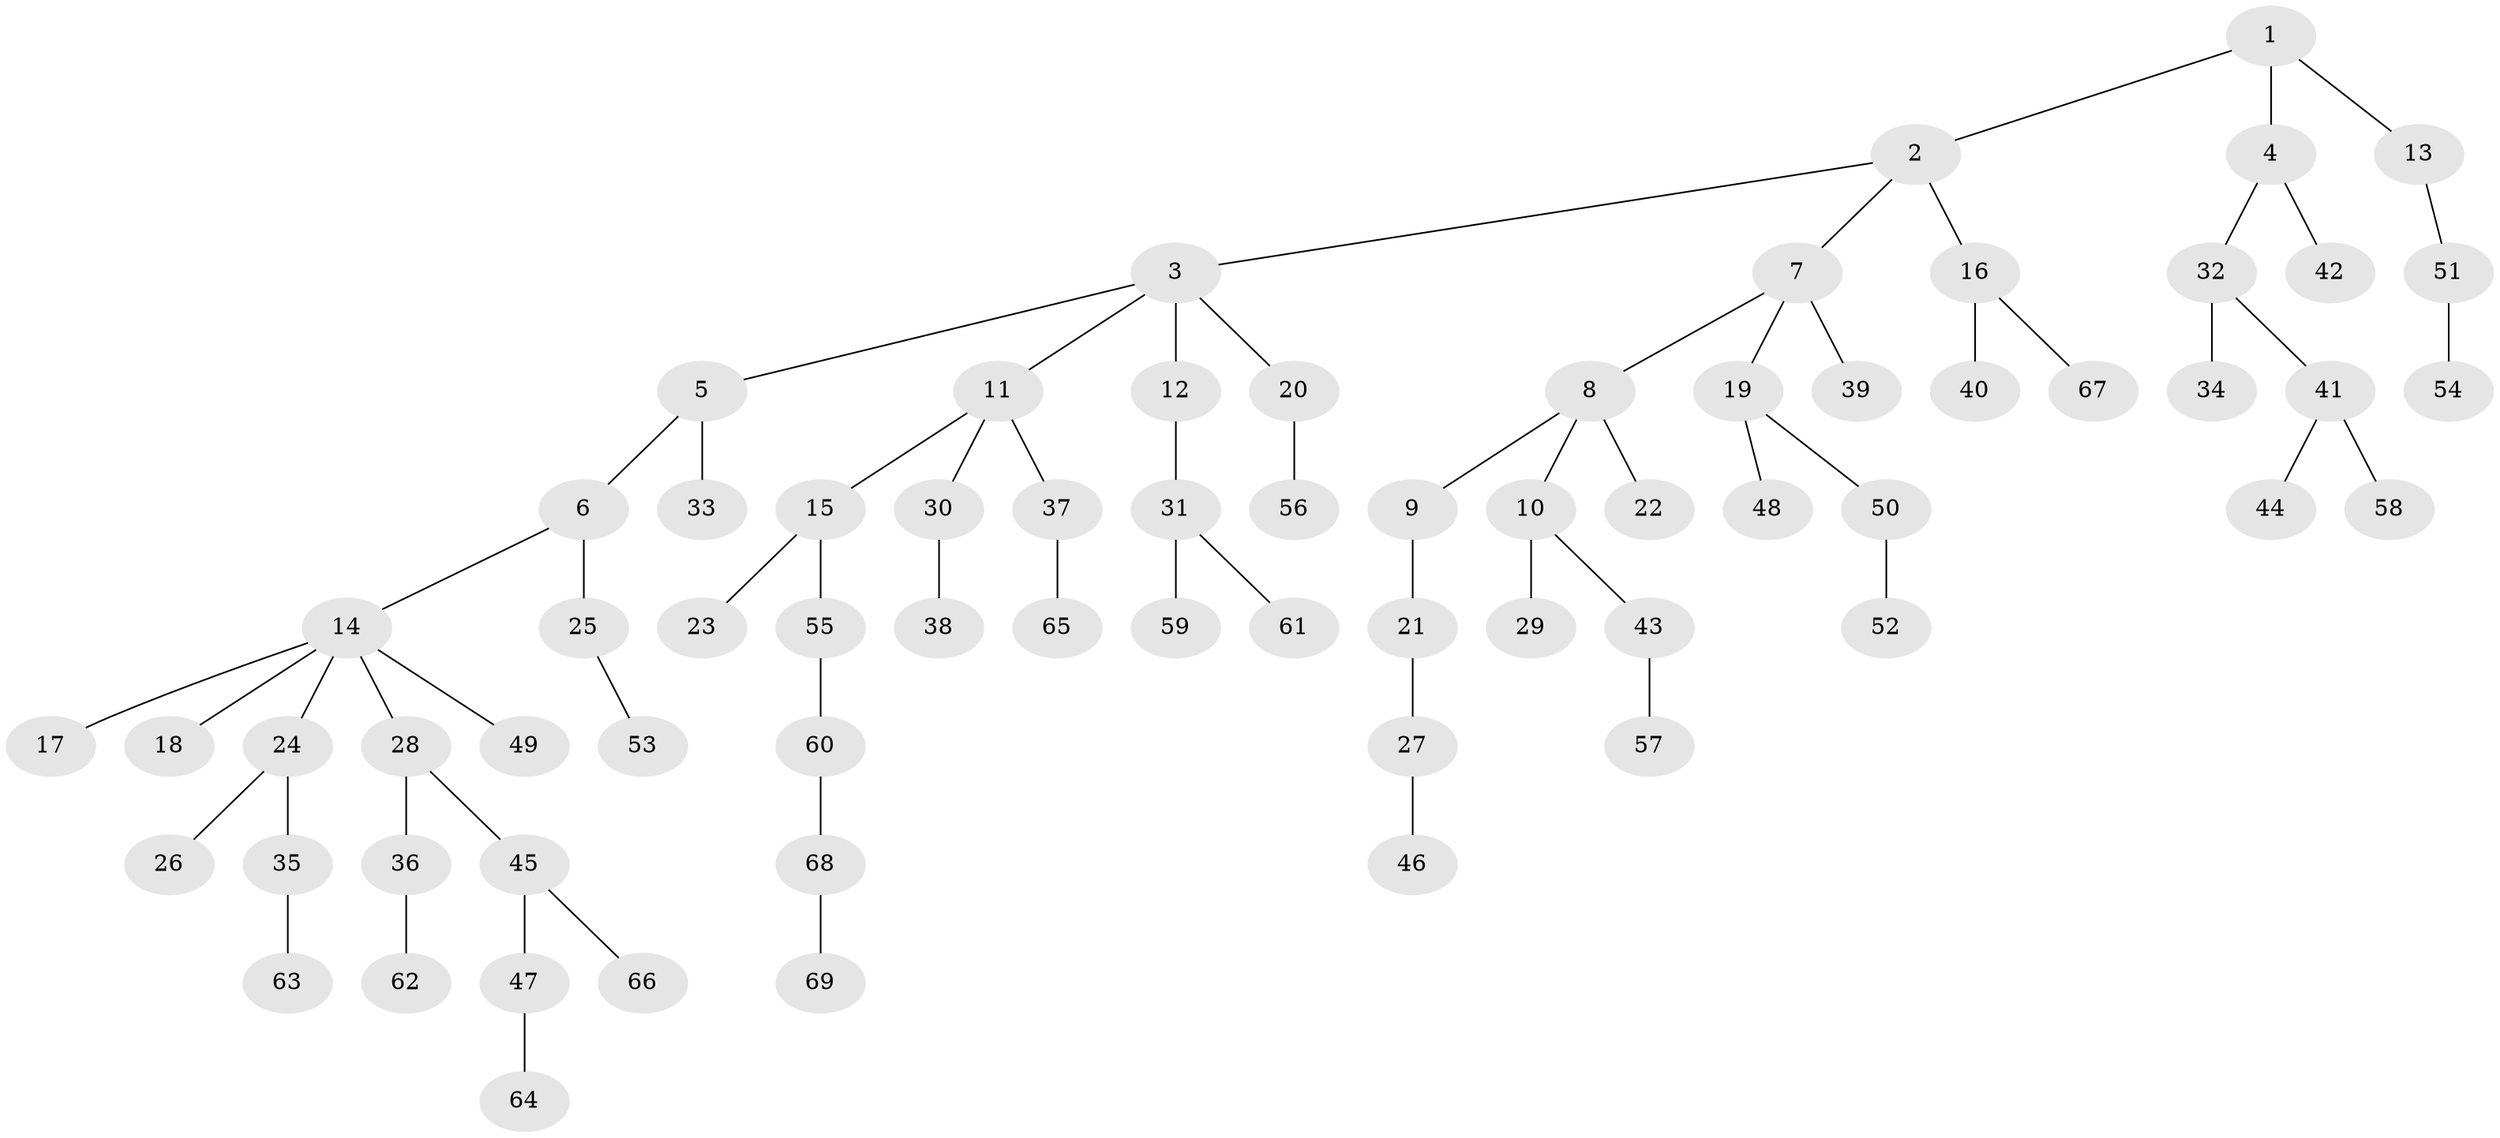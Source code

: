 // coarse degree distribution, {3: 0.14583333333333334, 5: 0.08333333333333333, 2: 0.08333333333333333, 4: 0.08333333333333333, 1: 0.6041666666666666}
// Generated by graph-tools (version 1.1) at 2025/24/03/03/25 07:24:06]
// undirected, 69 vertices, 68 edges
graph export_dot {
graph [start="1"]
  node [color=gray90,style=filled];
  1;
  2;
  3;
  4;
  5;
  6;
  7;
  8;
  9;
  10;
  11;
  12;
  13;
  14;
  15;
  16;
  17;
  18;
  19;
  20;
  21;
  22;
  23;
  24;
  25;
  26;
  27;
  28;
  29;
  30;
  31;
  32;
  33;
  34;
  35;
  36;
  37;
  38;
  39;
  40;
  41;
  42;
  43;
  44;
  45;
  46;
  47;
  48;
  49;
  50;
  51;
  52;
  53;
  54;
  55;
  56;
  57;
  58;
  59;
  60;
  61;
  62;
  63;
  64;
  65;
  66;
  67;
  68;
  69;
  1 -- 2;
  1 -- 4;
  1 -- 13;
  2 -- 3;
  2 -- 7;
  2 -- 16;
  3 -- 5;
  3 -- 11;
  3 -- 12;
  3 -- 20;
  4 -- 32;
  4 -- 42;
  5 -- 6;
  5 -- 33;
  6 -- 14;
  6 -- 25;
  7 -- 8;
  7 -- 19;
  7 -- 39;
  8 -- 9;
  8 -- 10;
  8 -- 22;
  9 -- 21;
  10 -- 29;
  10 -- 43;
  11 -- 15;
  11 -- 30;
  11 -- 37;
  12 -- 31;
  13 -- 51;
  14 -- 17;
  14 -- 18;
  14 -- 24;
  14 -- 28;
  14 -- 49;
  15 -- 23;
  15 -- 55;
  16 -- 40;
  16 -- 67;
  19 -- 48;
  19 -- 50;
  20 -- 56;
  21 -- 27;
  24 -- 26;
  24 -- 35;
  25 -- 53;
  27 -- 46;
  28 -- 36;
  28 -- 45;
  30 -- 38;
  31 -- 59;
  31 -- 61;
  32 -- 34;
  32 -- 41;
  35 -- 63;
  36 -- 62;
  37 -- 65;
  41 -- 44;
  41 -- 58;
  43 -- 57;
  45 -- 47;
  45 -- 66;
  47 -- 64;
  50 -- 52;
  51 -- 54;
  55 -- 60;
  60 -- 68;
  68 -- 69;
}
